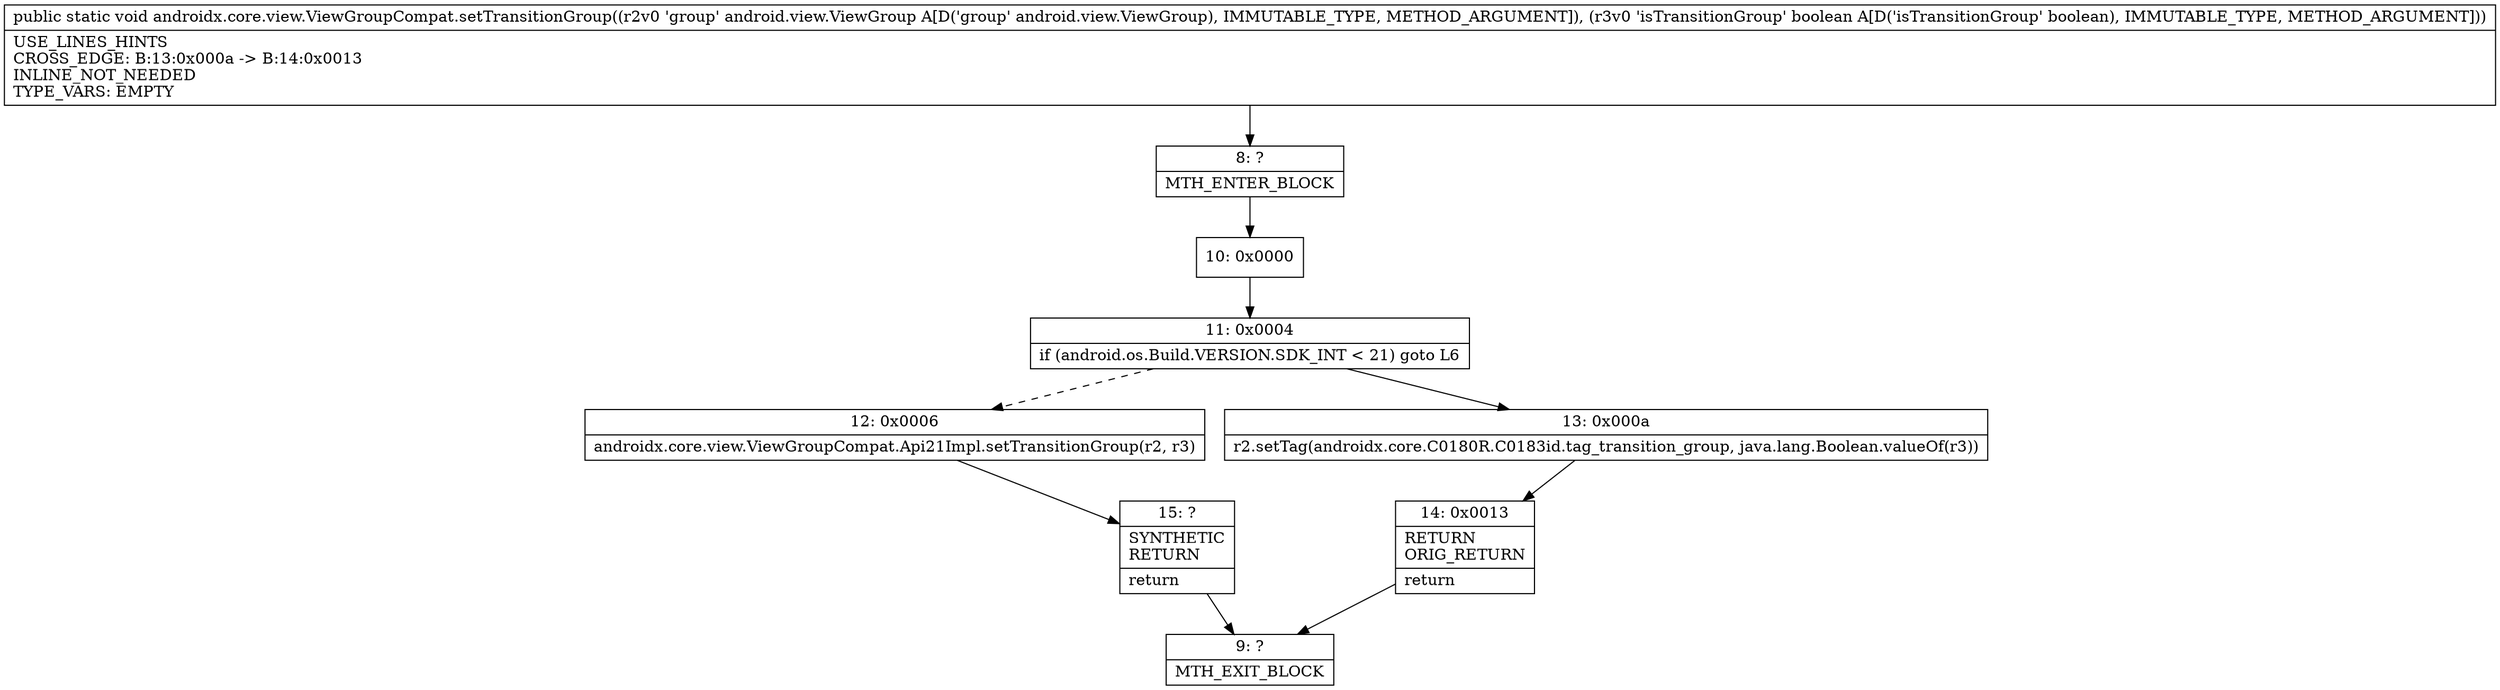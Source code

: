 digraph "CFG forandroidx.core.view.ViewGroupCompat.setTransitionGroup(Landroid\/view\/ViewGroup;Z)V" {
Node_8 [shape=record,label="{8\:\ ?|MTH_ENTER_BLOCK\l}"];
Node_10 [shape=record,label="{10\:\ 0x0000}"];
Node_11 [shape=record,label="{11\:\ 0x0004|if (android.os.Build.VERSION.SDK_INT \< 21) goto L6\l}"];
Node_12 [shape=record,label="{12\:\ 0x0006|androidx.core.view.ViewGroupCompat.Api21Impl.setTransitionGroup(r2, r3)\l}"];
Node_15 [shape=record,label="{15\:\ ?|SYNTHETIC\lRETURN\l|return\l}"];
Node_9 [shape=record,label="{9\:\ ?|MTH_EXIT_BLOCK\l}"];
Node_13 [shape=record,label="{13\:\ 0x000a|r2.setTag(androidx.core.C0180R.C0183id.tag_transition_group, java.lang.Boolean.valueOf(r3))\l}"];
Node_14 [shape=record,label="{14\:\ 0x0013|RETURN\lORIG_RETURN\l|return\l}"];
MethodNode[shape=record,label="{public static void androidx.core.view.ViewGroupCompat.setTransitionGroup((r2v0 'group' android.view.ViewGroup A[D('group' android.view.ViewGroup), IMMUTABLE_TYPE, METHOD_ARGUMENT]), (r3v0 'isTransitionGroup' boolean A[D('isTransitionGroup' boolean), IMMUTABLE_TYPE, METHOD_ARGUMENT]))  | USE_LINES_HINTS\lCROSS_EDGE: B:13:0x000a \-\> B:14:0x0013\lINLINE_NOT_NEEDED\lTYPE_VARS: EMPTY\l}"];
MethodNode -> Node_8;Node_8 -> Node_10;
Node_10 -> Node_11;
Node_11 -> Node_12[style=dashed];
Node_11 -> Node_13;
Node_12 -> Node_15;
Node_15 -> Node_9;
Node_13 -> Node_14;
Node_14 -> Node_9;
}

